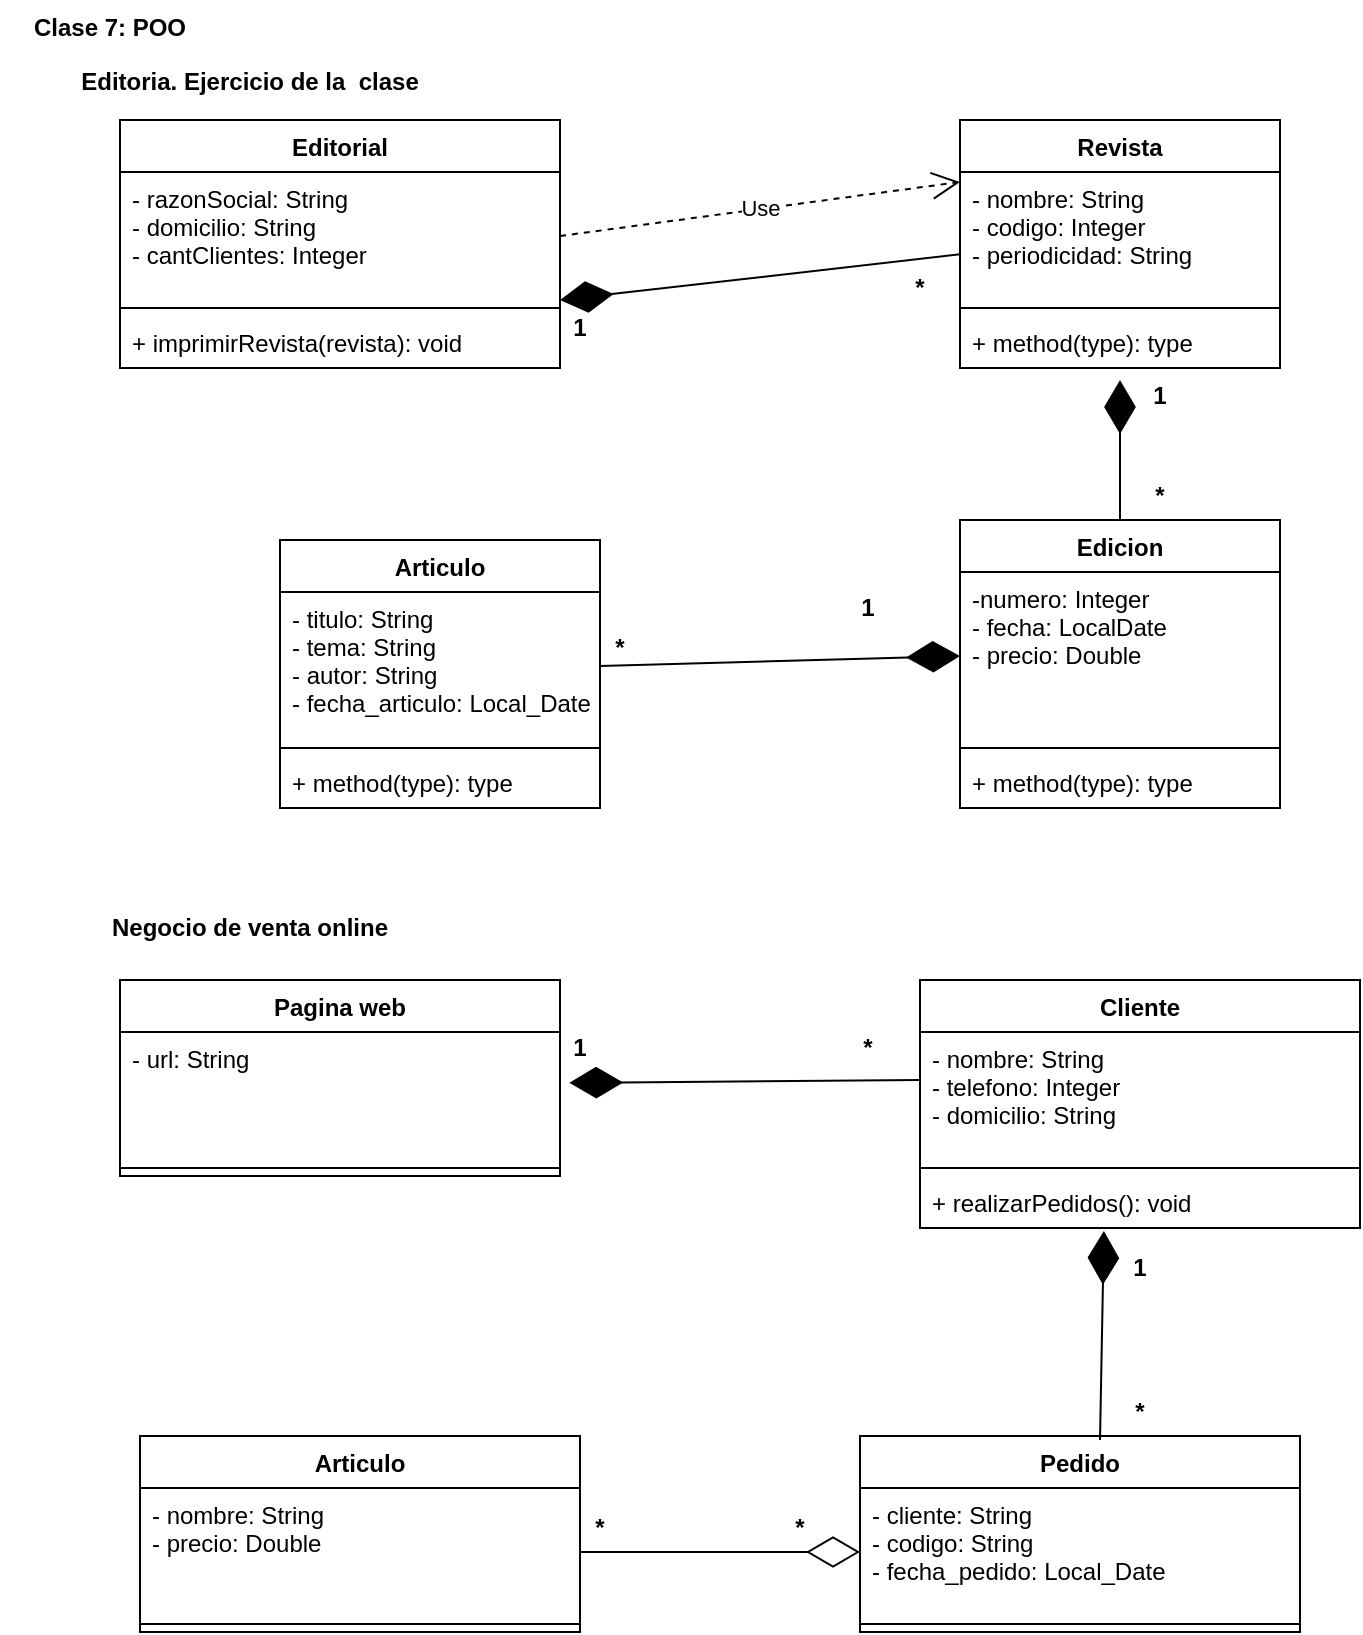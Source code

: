 <mxfile version="20.2.3" type="device"><diagram id="5OPyaWo-W28WpCJDWK3r" name="Página-1"><mxGraphModel dx="924" dy="500" grid="1" gridSize="10" guides="1" tooltips="1" connect="1" arrows="1" fold="1" page="1" pageScale="1" pageWidth="827" pageHeight="1169" math="0" shadow="0"><root><mxCell id="0"/><mxCell id="1" parent="0"/><mxCell id="ZlwR4oN3RUec0CXEFezr-1" value="Editorial" style="swimlane;fontStyle=1;align=center;verticalAlign=top;childLayout=stackLayout;horizontal=1;startSize=26;horizontalStack=0;resizeParent=1;resizeParentMax=0;resizeLast=0;collapsible=1;marginBottom=0;" vertex="1" parent="1"><mxGeometry x="80" y="70" width="220" height="124" as="geometry"/></mxCell><mxCell id="ZlwR4oN3RUec0CXEFezr-2" value="- razonSocial: String&#10;- domicilio: String&#10;- cantClientes: Integer" style="text;strokeColor=none;fillColor=none;align=left;verticalAlign=top;spacingLeft=4;spacingRight=4;overflow=hidden;rotatable=0;points=[[0,0.5],[1,0.5]];portConstraint=eastwest;" vertex="1" parent="ZlwR4oN3RUec0CXEFezr-1"><mxGeometry y="26" width="220" height="64" as="geometry"/></mxCell><mxCell id="ZlwR4oN3RUec0CXEFezr-3" value="" style="line;strokeWidth=1;fillColor=none;align=left;verticalAlign=middle;spacingTop=-1;spacingLeft=3;spacingRight=3;rotatable=0;labelPosition=right;points=[];portConstraint=eastwest;" vertex="1" parent="ZlwR4oN3RUec0CXEFezr-1"><mxGeometry y="90" width="220" height="8" as="geometry"/></mxCell><mxCell id="ZlwR4oN3RUec0CXEFezr-4" value="+ imprimirRevista(revista): void" style="text;strokeColor=none;fillColor=none;align=left;verticalAlign=top;spacingLeft=4;spacingRight=4;overflow=hidden;rotatable=0;points=[[0,0.5],[1,0.5]];portConstraint=eastwest;" vertex="1" parent="ZlwR4oN3RUec0CXEFezr-1"><mxGeometry y="98" width="220" height="26" as="geometry"/></mxCell><mxCell id="ZlwR4oN3RUec0CXEFezr-5" value="Revista" style="swimlane;fontStyle=1;align=center;verticalAlign=top;childLayout=stackLayout;horizontal=1;startSize=26;horizontalStack=0;resizeParent=1;resizeParentMax=0;resizeLast=0;collapsible=1;marginBottom=0;" vertex="1" parent="1"><mxGeometry x="500" y="70" width="160" height="124" as="geometry"/></mxCell><mxCell id="ZlwR4oN3RUec0CXEFezr-6" value="- nombre: String&#10;- codigo: Integer&#10;- periodicidad: String" style="text;strokeColor=none;fillColor=none;align=left;verticalAlign=top;spacingLeft=4;spacingRight=4;overflow=hidden;rotatable=0;points=[[0,0.5],[1,0.5]];portConstraint=eastwest;" vertex="1" parent="ZlwR4oN3RUec0CXEFezr-5"><mxGeometry y="26" width="160" height="64" as="geometry"/></mxCell><mxCell id="ZlwR4oN3RUec0CXEFezr-7" value="" style="line;strokeWidth=1;fillColor=none;align=left;verticalAlign=middle;spacingTop=-1;spacingLeft=3;spacingRight=3;rotatable=0;labelPosition=right;points=[];portConstraint=eastwest;" vertex="1" parent="ZlwR4oN3RUec0CXEFezr-5"><mxGeometry y="90" width="160" height="8" as="geometry"/></mxCell><mxCell id="ZlwR4oN3RUec0CXEFezr-8" value="+ method(type): type" style="text;strokeColor=none;fillColor=none;align=left;verticalAlign=top;spacingLeft=4;spacingRight=4;overflow=hidden;rotatable=0;points=[[0,0.5],[1,0.5]];portConstraint=eastwest;" vertex="1" parent="ZlwR4oN3RUec0CXEFezr-5"><mxGeometry y="98" width="160" height="26" as="geometry"/></mxCell><mxCell id="ZlwR4oN3RUec0CXEFezr-9" value="Articulo" style="swimlane;fontStyle=1;align=center;verticalAlign=top;childLayout=stackLayout;horizontal=1;startSize=26;horizontalStack=0;resizeParent=1;resizeParentMax=0;resizeLast=0;collapsible=1;marginBottom=0;" vertex="1" parent="1"><mxGeometry x="160" y="280" width="160" height="134" as="geometry"/></mxCell><mxCell id="ZlwR4oN3RUec0CXEFezr-10" value="- titulo: String&#10;- tema: String&#10;- autor: String&#10;- fecha_articulo: Local_Date" style="text;strokeColor=none;fillColor=none;align=left;verticalAlign=top;spacingLeft=4;spacingRight=4;overflow=hidden;rotatable=0;points=[[0,0.5],[1,0.5]];portConstraint=eastwest;" vertex="1" parent="ZlwR4oN3RUec0CXEFezr-9"><mxGeometry y="26" width="160" height="74" as="geometry"/></mxCell><mxCell id="ZlwR4oN3RUec0CXEFezr-11" value="" style="line;strokeWidth=1;fillColor=none;align=left;verticalAlign=middle;spacingTop=-1;spacingLeft=3;spacingRight=3;rotatable=0;labelPosition=right;points=[];portConstraint=eastwest;" vertex="1" parent="ZlwR4oN3RUec0CXEFezr-9"><mxGeometry y="100" width="160" height="8" as="geometry"/></mxCell><mxCell id="ZlwR4oN3RUec0CXEFezr-12" value="+ method(type): type" style="text;strokeColor=none;fillColor=none;align=left;verticalAlign=top;spacingLeft=4;spacingRight=4;overflow=hidden;rotatable=0;points=[[0,0.5],[1,0.5]];portConstraint=eastwest;" vertex="1" parent="ZlwR4oN3RUec0CXEFezr-9"><mxGeometry y="108" width="160" height="26" as="geometry"/></mxCell><mxCell id="ZlwR4oN3RUec0CXEFezr-13" value="Edicion" style="swimlane;fontStyle=1;align=center;verticalAlign=top;childLayout=stackLayout;horizontal=1;startSize=26;horizontalStack=0;resizeParent=1;resizeParentMax=0;resizeLast=0;collapsible=1;marginBottom=0;" vertex="1" parent="1"><mxGeometry x="500" y="270" width="160" height="144" as="geometry"/></mxCell><mxCell id="ZlwR4oN3RUec0CXEFezr-14" value="-numero: Integer&#10;- fecha: LocalDate&#10;- precio: Double" style="text;strokeColor=none;fillColor=none;align=left;verticalAlign=top;spacingLeft=4;spacingRight=4;overflow=hidden;rotatable=0;points=[[0,0.5],[1,0.5]];portConstraint=eastwest;" vertex="1" parent="ZlwR4oN3RUec0CXEFezr-13"><mxGeometry y="26" width="160" height="84" as="geometry"/></mxCell><mxCell id="ZlwR4oN3RUec0CXEFezr-15" value="" style="line;strokeWidth=1;fillColor=none;align=left;verticalAlign=middle;spacingTop=-1;spacingLeft=3;spacingRight=3;rotatable=0;labelPosition=right;points=[];portConstraint=eastwest;" vertex="1" parent="ZlwR4oN3RUec0CXEFezr-13"><mxGeometry y="110" width="160" height="8" as="geometry"/></mxCell><mxCell id="ZlwR4oN3RUec0CXEFezr-16" value="+ method(type): type" style="text;strokeColor=none;fillColor=none;align=left;verticalAlign=top;spacingLeft=4;spacingRight=4;overflow=hidden;rotatable=0;points=[[0,0.5],[1,0.5]];portConstraint=eastwest;" vertex="1" parent="ZlwR4oN3RUec0CXEFezr-13"><mxGeometry y="118" width="160" height="26" as="geometry"/></mxCell><mxCell id="ZlwR4oN3RUec0CXEFezr-17" value="Use" style="endArrow=open;endSize=12;dashed=1;html=1;rounded=0;entryX=0;entryY=0.25;entryDx=0;entryDy=0;exitX=1;exitY=0.5;exitDx=0;exitDy=0;" edge="1" parent="1" source="ZlwR4oN3RUec0CXEFezr-2" target="ZlwR4oN3RUec0CXEFezr-5"><mxGeometry width="160" relative="1" as="geometry"><mxPoint x="334" y="131.5" as="sourcePoint"/><mxPoint x="494" y="132" as="targetPoint"/></mxGeometry></mxCell><mxCell id="ZlwR4oN3RUec0CXEFezr-18" value="" style="endArrow=diamondThin;endFill=1;endSize=24;html=1;rounded=0;" edge="1" parent="1" source="ZlwR4oN3RUec0CXEFezr-6"><mxGeometry width="160" relative="1" as="geometry"><mxPoint x="390" y="260" as="sourcePoint"/><mxPoint x="300" y="160" as="targetPoint"/><Array as="points"/></mxGeometry></mxCell><mxCell id="ZlwR4oN3RUec0CXEFezr-20" value="1" style="text;align=center;fontStyle=1;verticalAlign=middle;spacingLeft=3;spacingRight=3;strokeColor=none;rotatable=0;points=[[0,0.5],[1,0.5]];portConstraint=eastwest;" vertex="1" parent="1"><mxGeometry x="270" y="160" width="80" height="26" as="geometry"/></mxCell><mxCell id="ZlwR4oN3RUec0CXEFezr-21" value="*" style="text;align=center;fontStyle=1;verticalAlign=middle;spacingLeft=3;spacingRight=3;strokeColor=none;rotatable=0;points=[[0,0.5],[1,0.5]];portConstraint=eastwest;" vertex="1" parent="1"><mxGeometry x="440" y="140" width="80" height="26" as="geometry"/></mxCell><mxCell id="ZlwR4oN3RUec0CXEFezr-22" value="" style="endArrow=diamondThin;endFill=1;endSize=24;html=1;rounded=0;entryX=0.5;entryY=1.231;entryDx=0;entryDy=0;entryPerimeter=0;" edge="1" parent="1" source="ZlwR4oN3RUec0CXEFezr-13" target="ZlwR4oN3RUec0CXEFezr-8"><mxGeometry width="160" relative="1" as="geometry"><mxPoint x="390" y="260" as="sourcePoint"/><mxPoint x="550" y="260" as="targetPoint"/></mxGeometry></mxCell><mxCell id="ZlwR4oN3RUec0CXEFezr-23" value="1" style="text;align=center;fontStyle=1;verticalAlign=middle;spacingLeft=3;spacingRight=3;strokeColor=none;rotatable=0;points=[[0,0.5],[1,0.5]];portConstraint=eastwest;" vertex="1" parent="1"><mxGeometry x="560" y="194" width="80" height="26" as="geometry"/></mxCell><mxCell id="ZlwR4oN3RUec0CXEFezr-24" value="*" style="text;align=center;fontStyle=1;verticalAlign=middle;spacingLeft=3;spacingRight=3;strokeColor=none;rotatable=0;points=[[0,0.5],[1,0.5]];portConstraint=eastwest;" vertex="1" parent="1"><mxGeometry x="560" y="244" width="80" height="26" as="geometry"/></mxCell><mxCell id="ZlwR4oN3RUec0CXEFezr-25" value="" style="endArrow=diamondThin;endFill=1;endSize=24;html=1;rounded=0;entryX=0;entryY=0.5;entryDx=0;entryDy=0;exitX=1;exitY=0.5;exitDx=0;exitDy=0;" edge="1" parent="1" source="ZlwR4oN3RUec0CXEFezr-10" target="ZlwR4oN3RUec0CXEFezr-14"><mxGeometry width="160" relative="1" as="geometry"><mxPoint x="390" y="260" as="sourcePoint"/><mxPoint x="550" y="260" as="targetPoint"/></mxGeometry></mxCell><mxCell id="ZlwR4oN3RUec0CXEFezr-26" value="*" style="text;align=center;fontStyle=1;verticalAlign=middle;spacingLeft=3;spacingRight=3;strokeColor=none;rotatable=0;points=[[0,0.5],[1,0.5]];portConstraint=eastwest;" vertex="1" parent="1"><mxGeometry x="290" y="320" width="80" height="26" as="geometry"/></mxCell><mxCell id="ZlwR4oN3RUec0CXEFezr-28" value="1" style="text;align=center;fontStyle=1;verticalAlign=middle;spacingLeft=3;spacingRight=3;strokeColor=none;rotatable=0;points=[[0,0.5],[1,0.5]];portConstraint=eastwest;" vertex="1" parent="1"><mxGeometry x="414" y="300" width="80" height="26" as="geometry"/></mxCell><mxCell id="ZlwR4oN3RUec0CXEFezr-29" value="Clase 7: POO" style="text;align=center;fontStyle=1;verticalAlign=middle;spacingLeft=3;spacingRight=3;strokeColor=none;rotatable=0;points=[[0,0.5],[1,0.5]];portConstraint=eastwest;" vertex="1" parent="1"><mxGeometry x="20" y="10" width="110" height="26" as="geometry"/></mxCell><mxCell id="ZlwR4oN3RUec0CXEFezr-30" value="Negocio de venta online" style="text;align=center;fontStyle=1;verticalAlign=middle;spacingLeft=3;spacingRight=3;strokeColor=none;rotatable=0;points=[[0,0.5],[1,0.5]];portConstraint=eastwest;" vertex="1" parent="1"><mxGeometry x="40" y="460" width="210" height="26" as="geometry"/></mxCell><mxCell id="ZlwR4oN3RUec0CXEFezr-32" value="Editoria. Ejercicio de la  clase" style="text;align=center;fontStyle=1;verticalAlign=middle;spacingLeft=3;spacingRight=3;strokeColor=none;rotatable=0;points=[[0,0.5],[1,0.5]];portConstraint=eastwest;" vertex="1" parent="1"><mxGeometry x="50" y="30" width="190" height="40" as="geometry"/></mxCell><mxCell id="ZlwR4oN3RUec0CXEFezr-33" value="Cliente" style="swimlane;fontStyle=1;align=center;verticalAlign=top;childLayout=stackLayout;horizontal=1;startSize=26;horizontalStack=0;resizeParent=1;resizeParentMax=0;resizeLast=0;collapsible=1;marginBottom=0;" vertex="1" parent="1"><mxGeometry x="480" y="500" width="220" height="124" as="geometry"/></mxCell><mxCell id="ZlwR4oN3RUec0CXEFezr-34" value="- nombre: String&#10;- telefono: Integer&#10;- domicilio: String" style="text;strokeColor=none;fillColor=none;align=left;verticalAlign=top;spacingLeft=4;spacingRight=4;overflow=hidden;rotatable=0;points=[[0,0.5],[1,0.5]];portConstraint=eastwest;" vertex="1" parent="ZlwR4oN3RUec0CXEFezr-33"><mxGeometry y="26" width="220" height="64" as="geometry"/></mxCell><mxCell id="ZlwR4oN3RUec0CXEFezr-35" value="" style="line;strokeWidth=1;fillColor=none;align=left;verticalAlign=middle;spacingTop=-1;spacingLeft=3;spacingRight=3;rotatable=0;labelPosition=right;points=[];portConstraint=eastwest;" vertex="1" parent="ZlwR4oN3RUec0CXEFezr-33"><mxGeometry y="90" width="220" height="8" as="geometry"/></mxCell><mxCell id="ZlwR4oN3RUec0CXEFezr-36" value="+ realizarPedidos(): void" style="text;strokeColor=none;fillColor=none;align=left;verticalAlign=top;spacingLeft=4;spacingRight=4;overflow=hidden;rotatable=0;points=[[0,0.5],[1,0.5]];portConstraint=eastwest;" vertex="1" parent="ZlwR4oN3RUec0CXEFezr-33"><mxGeometry y="98" width="220" height="26" as="geometry"/></mxCell><mxCell id="ZlwR4oN3RUec0CXEFezr-37" value="Pedido" style="swimlane;fontStyle=1;align=center;verticalAlign=top;childLayout=stackLayout;horizontal=1;startSize=26;horizontalStack=0;resizeParent=1;resizeParentMax=0;resizeLast=0;collapsible=1;marginBottom=0;" vertex="1" parent="1"><mxGeometry x="450" y="728" width="220" height="98" as="geometry"/></mxCell><mxCell id="ZlwR4oN3RUec0CXEFezr-38" value="- cliente: String&#10;- codigo: String&#10;- fecha_pedido: Local_Date" style="text;strokeColor=none;fillColor=none;align=left;verticalAlign=top;spacingLeft=4;spacingRight=4;overflow=hidden;rotatable=0;points=[[0,0.5],[1,0.5]];portConstraint=eastwest;" vertex="1" parent="ZlwR4oN3RUec0CXEFezr-37"><mxGeometry y="26" width="220" height="64" as="geometry"/></mxCell><mxCell id="ZlwR4oN3RUec0CXEFezr-39" value="" style="line;strokeWidth=1;fillColor=none;align=left;verticalAlign=middle;spacingTop=-1;spacingLeft=3;spacingRight=3;rotatable=0;labelPosition=right;points=[];portConstraint=eastwest;" vertex="1" parent="ZlwR4oN3RUec0CXEFezr-37"><mxGeometry y="90" width="220" height="8" as="geometry"/></mxCell><mxCell id="ZlwR4oN3RUec0CXEFezr-41" value="Articulo" style="swimlane;fontStyle=1;align=center;verticalAlign=top;childLayout=stackLayout;horizontal=1;startSize=26;horizontalStack=0;resizeParent=1;resizeParentMax=0;resizeLast=0;collapsible=1;marginBottom=0;" vertex="1" parent="1"><mxGeometry x="90" y="728" width="220" height="98" as="geometry"/></mxCell><mxCell id="ZlwR4oN3RUec0CXEFezr-42" value="- nombre: String&#10;- precio: Double" style="text;strokeColor=none;fillColor=none;align=left;verticalAlign=top;spacingLeft=4;spacingRight=4;overflow=hidden;rotatable=0;points=[[0,0.5],[1,0.5]];portConstraint=eastwest;" vertex="1" parent="ZlwR4oN3RUec0CXEFezr-41"><mxGeometry y="26" width="220" height="64" as="geometry"/></mxCell><mxCell id="ZlwR4oN3RUec0CXEFezr-43" value="" style="line;strokeWidth=1;fillColor=none;align=left;verticalAlign=middle;spacingTop=-1;spacingLeft=3;spacingRight=3;rotatable=0;labelPosition=right;points=[];portConstraint=eastwest;" vertex="1" parent="ZlwR4oN3RUec0CXEFezr-41"><mxGeometry y="90" width="220" height="8" as="geometry"/></mxCell><mxCell id="ZlwR4oN3RUec0CXEFezr-47" value="1" style="text;align=center;fontStyle=1;verticalAlign=middle;spacingLeft=3;spacingRight=3;strokeColor=none;rotatable=0;points=[[0,0.5],[1,0.5]];portConstraint=eastwest;" vertex="1" parent="1"><mxGeometry x="270" y="520" width="80" height="26" as="geometry"/></mxCell><mxCell id="ZlwR4oN3RUec0CXEFezr-48" value="*" style="text;align=center;fontStyle=1;verticalAlign=middle;spacingLeft=3;spacingRight=3;strokeColor=none;rotatable=0;points=[[0,0.5],[1,0.5]];portConstraint=eastwest;" vertex="1" parent="1"><mxGeometry x="550" y="702" width="80" height="26" as="geometry"/></mxCell><mxCell id="ZlwR4oN3RUec0CXEFezr-49" value="*" style="text;align=center;fontStyle=1;verticalAlign=middle;spacingLeft=3;spacingRight=3;strokeColor=none;rotatable=0;points=[[0,0.5],[1,0.5]];portConstraint=eastwest;" vertex="1" parent="1"><mxGeometry x="280" y="760" width="80" height="26" as="geometry"/></mxCell><mxCell id="ZlwR4oN3RUec0CXEFezr-50" value="*" style="text;align=center;fontStyle=1;verticalAlign=middle;spacingLeft=3;spacingRight=3;strokeColor=none;rotatable=0;points=[[0,0.5],[1,0.5]];portConstraint=eastwest;" vertex="1" parent="1"><mxGeometry x="414" y="520" width="80" height="26" as="geometry"/></mxCell><mxCell id="ZlwR4oN3RUec0CXEFezr-54" value="Pagina web" style="swimlane;fontStyle=1;align=center;verticalAlign=top;childLayout=stackLayout;horizontal=1;startSize=26;horizontalStack=0;resizeParent=1;resizeParentMax=0;resizeLast=0;collapsible=1;marginBottom=0;" vertex="1" parent="1"><mxGeometry x="80" y="500" width="220" height="98" as="geometry"/></mxCell><mxCell id="ZlwR4oN3RUec0CXEFezr-55" value="- url: String&#10;" style="text;strokeColor=none;fillColor=none;align=left;verticalAlign=top;spacingLeft=4;spacingRight=4;overflow=hidden;rotatable=0;points=[[0,0.5],[1,0.5]];portConstraint=eastwest;" vertex="1" parent="ZlwR4oN3RUec0CXEFezr-54"><mxGeometry y="26" width="220" height="64" as="geometry"/></mxCell><mxCell id="ZlwR4oN3RUec0CXEFezr-56" value="" style="line;strokeWidth=1;fillColor=none;align=left;verticalAlign=middle;spacingTop=-1;spacingLeft=3;spacingRight=3;rotatable=0;labelPosition=right;points=[];portConstraint=eastwest;" vertex="1" parent="ZlwR4oN3RUec0CXEFezr-54"><mxGeometry y="90" width="220" height="8" as="geometry"/></mxCell><mxCell id="ZlwR4oN3RUec0CXEFezr-58" value="" style="endArrow=diamondThin;endFill=1;endSize=24;html=1;rounded=0;entryX=1.021;entryY=0.397;entryDx=0;entryDy=0;entryPerimeter=0;" edge="1" parent="1" target="ZlwR4oN3RUec0CXEFezr-55"><mxGeometry width="160" relative="1" as="geometry"><mxPoint x="480" y="550" as="sourcePoint"/><mxPoint x="430" y="666" as="targetPoint"/></mxGeometry></mxCell><mxCell id="ZlwR4oN3RUec0CXEFezr-59" value="" style="endArrow=diamondThin;endFill=1;endSize=24;html=1;rounded=0;entryX=0.418;entryY=1.056;entryDx=0;entryDy=0;entryPerimeter=0;" edge="1" parent="1" target="ZlwR4oN3RUec0CXEFezr-36"><mxGeometry width="160" relative="1" as="geometry"><mxPoint x="570" y="730" as="sourcePoint"/><mxPoint x="550" y="670" as="targetPoint"/></mxGeometry></mxCell><mxCell id="ZlwR4oN3RUec0CXEFezr-60" value="" style="endArrow=diamondThin;endFill=0;endSize=24;html=1;rounded=0;entryX=0;entryY=0.5;entryDx=0;entryDy=0;exitX=1;exitY=0.5;exitDx=0;exitDy=0;" edge="1" parent="1" source="ZlwR4oN3RUec0CXEFezr-42" target="ZlwR4oN3RUec0CXEFezr-38"><mxGeometry width="160" relative="1" as="geometry"><mxPoint x="390" y="670" as="sourcePoint"/><mxPoint x="550" y="670" as="targetPoint"/></mxGeometry></mxCell><mxCell id="ZlwR4oN3RUec0CXEFezr-61" value="1" style="text;align=center;fontStyle=1;verticalAlign=middle;spacingLeft=3;spacingRight=3;strokeColor=none;rotatable=0;points=[[0,0.5],[1,0.5]];portConstraint=eastwest;" vertex="1" parent="1"><mxGeometry x="550" y="630" width="80" height="26" as="geometry"/></mxCell><mxCell id="ZlwR4oN3RUec0CXEFezr-62" value="*" style="text;align=center;fontStyle=1;verticalAlign=middle;spacingLeft=3;spacingRight=3;strokeColor=none;rotatable=0;points=[[0,0.5],[1,0.5]];portConstraint=eastwest;" vertex="1" parent="1"><mxGeometry x="380" y="760" width="80" height="26" as="geometry"/></mxCell></root></mxGraphModel></diagram></mxfile>